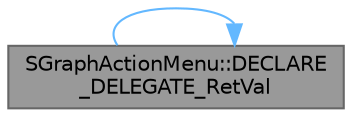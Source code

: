 digraph "SGraphActionMenu::DECLARE_DELEGATE_RetVal"
{
 // INTERACTIVE_SVG=YES
 // LATEX_PDF_SIZE
  bgcolor="transparent";
  edge [fontname=Helvetica,fontsize=10,labelfontname=Helvetica,labelfontsize=10];
  node [fontname=Helvetica,fontsize=10,shape=box,height=0.2,width=0.4];
  rankdir="LR";
  Node1 [id="Node000001",label="SGraphActionMenu::DECLARE\l_DELEGATE_RetVal",height=0.2,width=0.4,color="gray40", fillcolor="grey60", style="filled", fontcolor="black",tooltip="Delegate to get the filter text."];
  Node1 -> Node1 [id="edge1_Node000001_Node000001",color="steelblue1",style="solid",tooltip=" "];
}
